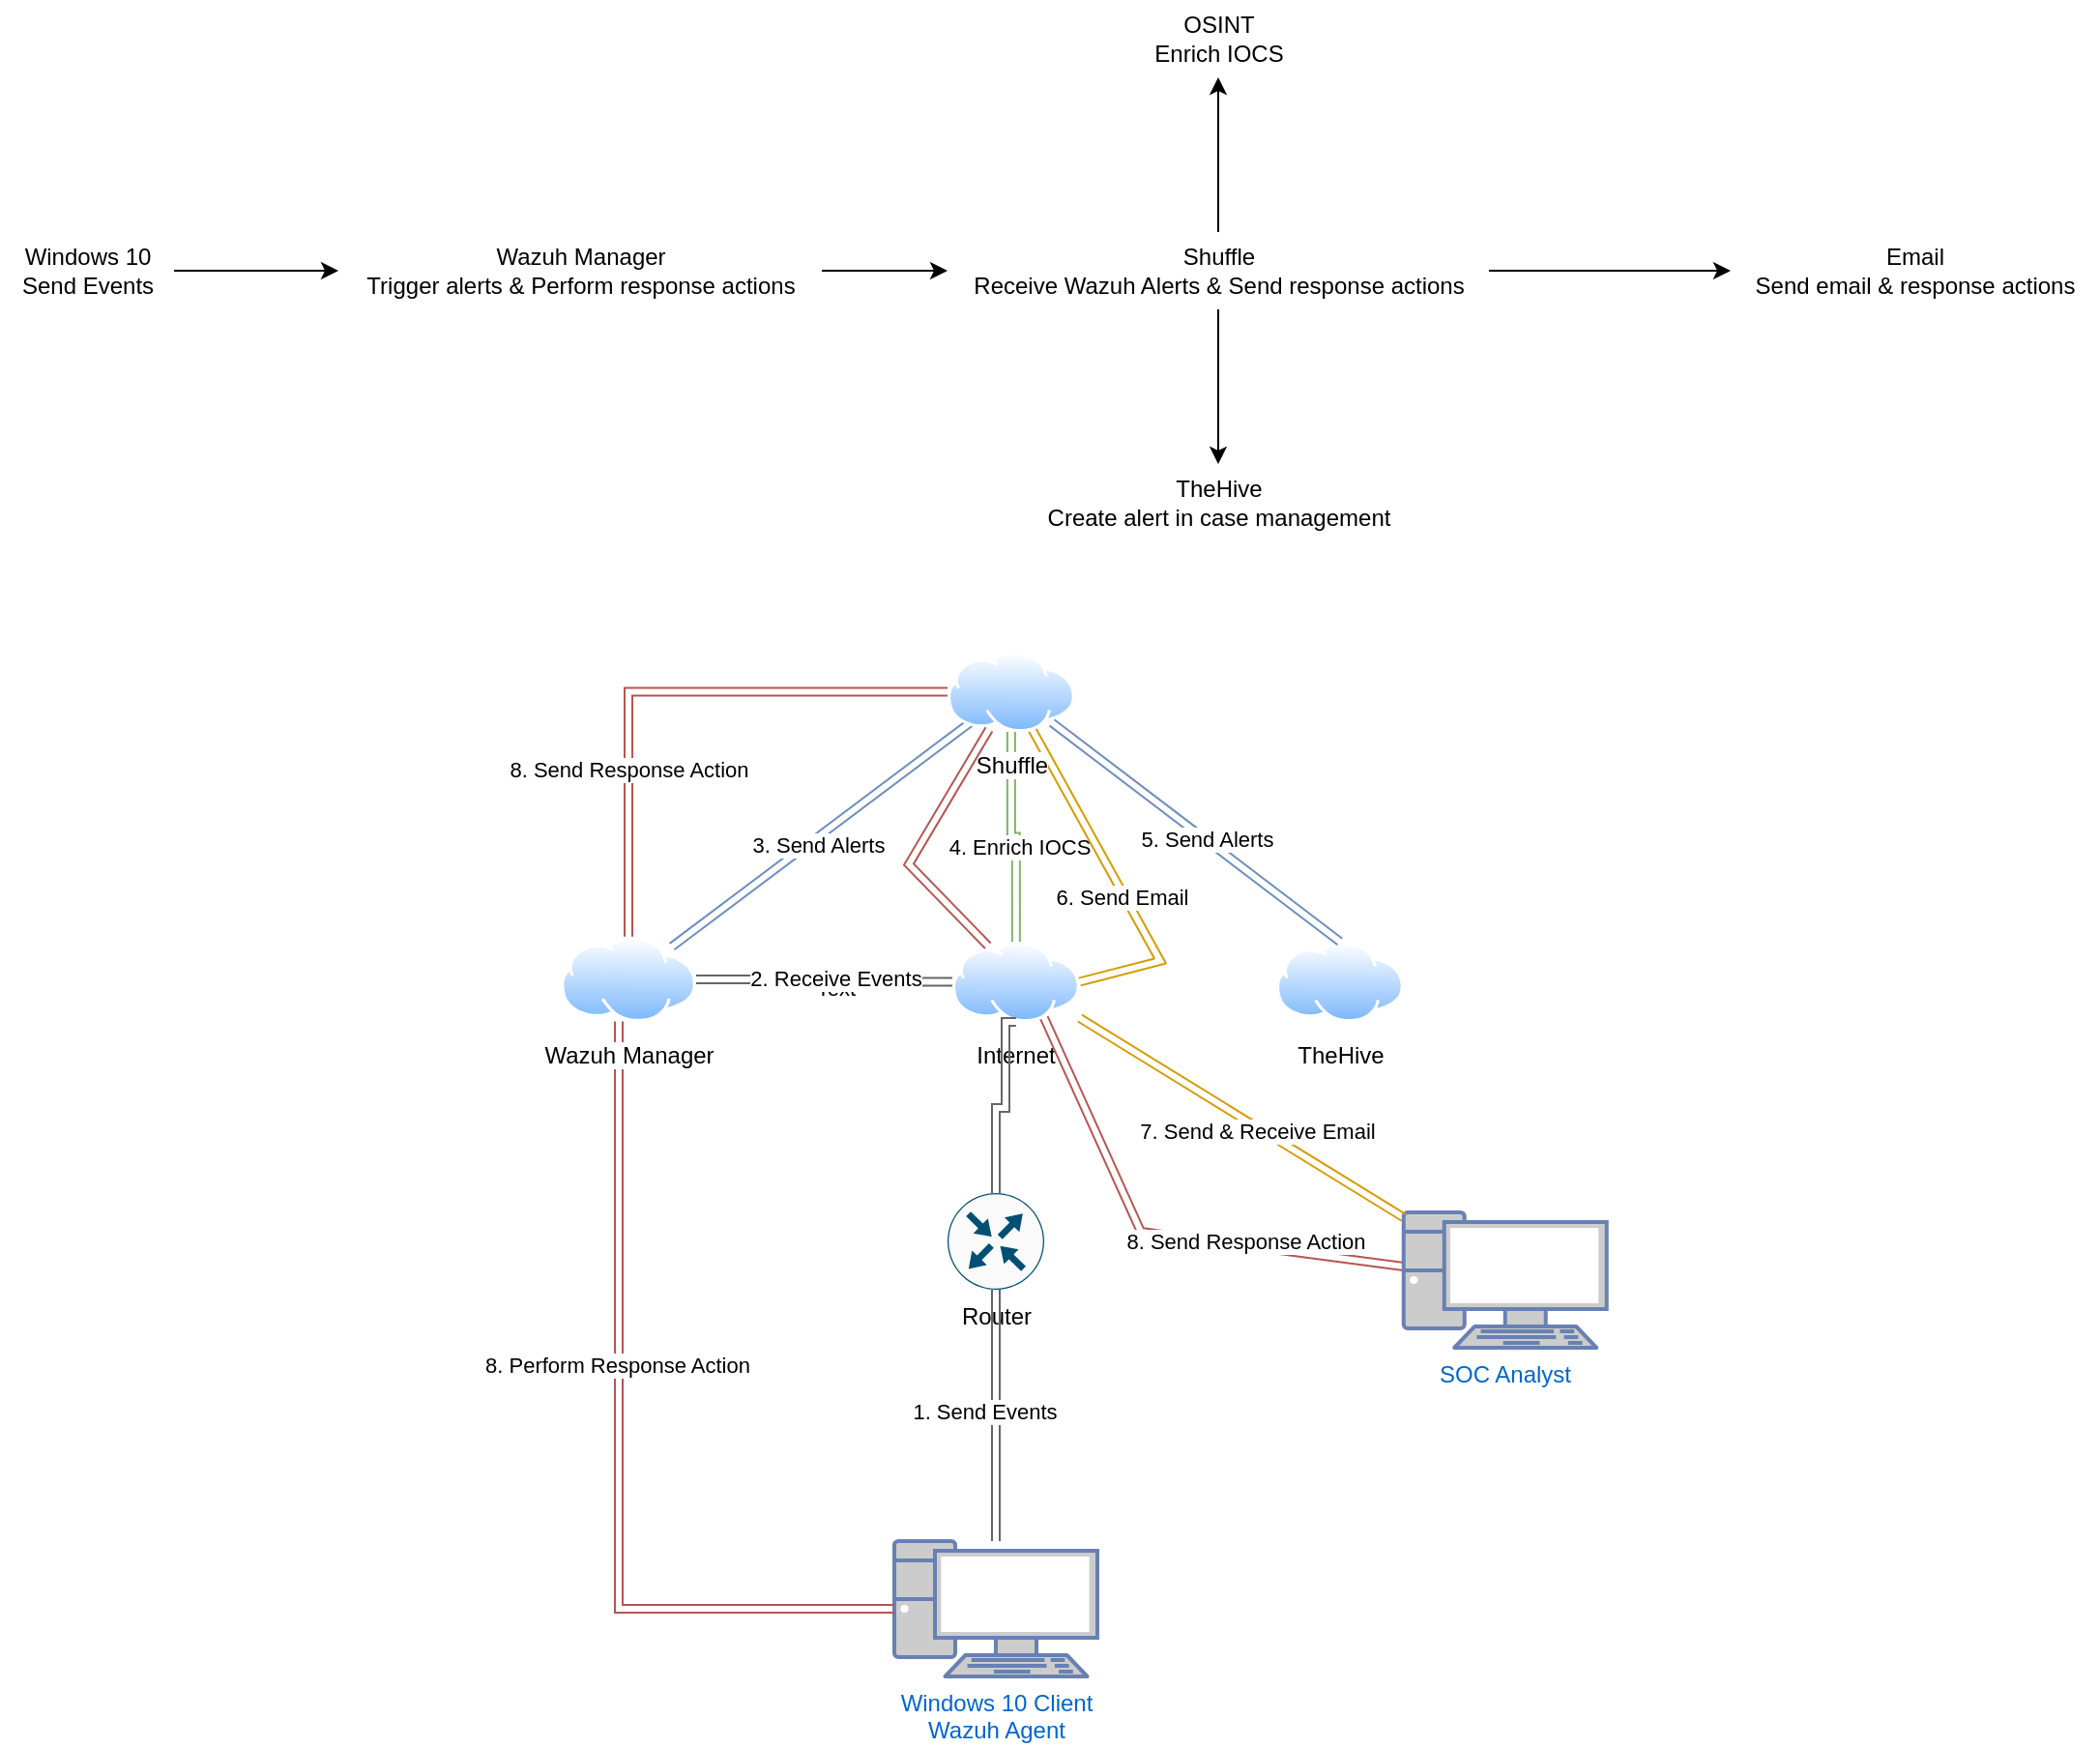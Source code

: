 <mxfile version="24.7.7">
  <diagram name="Page-1" id="orzqQbx5WV5A_1b29Oud">
    <mxGraphModel dx="2835" dy="803" grid="1" gridSize="10" guides="1" tooltips="1" connect="1" arrows="1" fold="1" page="1" pageScale="1" pageWidth="850" pageHeight="1100" math="0" shadow="0">
      <root>
        <mxCell id="0" />
        <mxCell id="1" parent="0" />
        <mxCell id="C9-p0rvXSSQucD_bhZnT-1" value="Windows 10 Client&lt;div&gt;Wazuh Agent&lt;/div&gt;" style="fontColor=#0066CC;verticalAlign=top;verticalLabelPosition=bottom;labelPosition=center;align=center;html=1;outlineConnect=0;fillColor=#CCCCCC;strokeColor=#6881B3;gradientColor=none;gradientDirection=north;strokeWidth=2;shape=mxgraph.networks.pc;" vertex="1" parent="1">
          <mxGeometry x="372.5" y="910" width="105" height="70" as="geometry" />
        </mxCell>
        <mxCell id="C9-p0rvXSSQucD_bhZnT-2" value="Router" style="sketch=0;points=[[0.5,0,0],[1,0.5,0],[0.5,1,0],[0,0.5,0],[0.145,0.145,0],[0.856,0.145,0],[0.855,0.856,0],[0.145,0.855,0]];verticalLabelPosition=bottom;html=1;verticalAlign=top;aspect=fixed;align=center;pointerEvents=1;shape=mxgraph.cisco19.rect;prIcon=router;fillColor=#FAFAFA;strokeColor=#005073;" vertex="1" parent="1">
          <mxGeometry x="400" y="730" width="50" height="50" as="geometry" />
        </mxCell>
        <mxCell id="C9-p0rvXSSQucD_bhZnT-13" style="edgeStyle=orthogonalEdgeStyle;rounded=0;orthogonalLoop=1;jettySize=auto;html=1;entryX=1;entryY=0.5;entryDx=0;entryDy=0;fillColor=#f5f5f5;strokeColor=#666666;shape=link;" edge="1" parent="1" source="C9-p0rvXSSQucD_bhZnT-3" target="C9-p0rvXSSQucD_bhZnT-4">
          <mxGeometry relative="1" as="geometry" />
        </mxCell>
        <mxCell id="C9-p0rvXSSQucD_bhZnT-14" value="Text" style="edgeLabel;html=1;align=center;verticalAlign=middle;resizable=0;points=[];" vertex="1" connectable="0" parent="C9-p0rvXSSQucD_bhZnT-13">
          <mxGeometry x="-0.086" y="3" relative="1" as="geometry">
            <mxPoint as="offset" />
          </mxGeometry>
        </mxCell>
        <mxCell id="C9-p0rvXSSQucD_bhZnT-15" value="2. Receive Events" style="edgeLabel;html=1;align=center;verticalAlign=middle;resizable=0;points=[];" vertex="1" connectable="0" parent="C9-p0rvXSSQucD_bhZnT-13">
          <mxGeometry x="-0.086" y="-2" relative="1" as="geometry">
            <mxPoint as="offset" />
          </mxGeometry>
        </mxCell>
        <mxCell id="C9-p0rvXSSQucD_bhZnT-3" value="Internet" style="image;aspect=fixed;perimeter=ellipsePerimeter;html=1;align=center;shadow=0;dashed=0;spacingTop=3;image=img/lib/active_directory/internet_cloud.svg;" vertex="1" parent="1">
          <mxGeometry x="402.5" y="600" width="65.87" height="41.5" as="geometry" />
        </mxCell>
        <mxCell id="C9-p0rvXSSQucD_bhZnT-16" style="rounded=0;orthogonalLoop=1;jettySize=auto;html=1;shape=link;fillColor=#dae8fc;strokeColor=#6c8ebf;" edge="1" parent="1" source="C9-p0rvXSSQucD_bhZnT-4" target="C9-p0rvXSSQucD_bhZnT-6">
          <mxGeometry relative="1" as="geometry" />
        </mxCell>
        <mxCell id="C9-p0rvXSSQucD_bhZnT-17" value="3. Send Alerts" style="edgeLabel;html=1;align=center;verticalAlign=middle;resizable=0;points=[];" vertex="1" connectable="0" parent="C9-p0rvXSSQucD_bhZnT-16">
          <mxGeometry x="-0.048" y="-3" relative="1" as="geometry">
            <mxPoint as="offset" />
          </mxGeometry>
        </mxCell>
        <mxCell id="C9-p0rvXSSQucD_bhZnT-33" style="edgeStyle=orthogonalEdgeStyle;rounded=0;orthogonalLoop=1;jettySize=auto;html=1;shape=link;fillColor=#f8cecc;strokeColor=#b85450;" edge="1" parent="1" source="C9-p0rvXSSQucD_bhZnT-4" target="C9-p0rvXSSQucD_bhZnT-1">
          <mxGeometry relative="1" as="geometry">
            <mxPoint x="240" y="940" as="targetPoint" />
            <Array as="points">
              <mxPoint x="230" y="945" />
            </Array>
          </mxGeometry>
        </mxCell>
        <mxCell id="C9-p0rvXSSQucD_bhZnT-34" value="8. Perform Response Action" style="edgeLabel;html=1;align=center;verticalAlign=middle;resizable=0;points=[];" vertex="1" connectable="0" parent="C9-p0rvXSSQucD_bhZnT-33">
          <mxGeometry x="-0.207" y="-1" relative="1" as="geometry">
            <mxPoint as="offset" />
          </mxGeometry>
        </mxCell>
        <mxCell id="C9-p0rvXSSQucD_bhZnT-4" value="Wazuh Manager" style="image;aspect=fixed;perimeter=ellipsePerimeter;html=1;align=center;shadow=0;dashed=0;spacingTop=3;image=img/lib/active_directory/internet_cloud.svg;" vertex="1" parent="1">
          <mxGeometry x="200" y="597.4" width="70" height="44.1" as="geometry" />
        </mxCell>
        <mxCell id="C9-p0rvXSSQucD_bhZnT-5" value="TheHive" style="image;aspect=fixed;perimeter=ellipsePerimeter;html=1;align=center;shadow=0;dashed=0;spacingTop=3;image=img/lib/active_directory/internet_cloud.svg;" vertex="1" parent="1">
          <mxGeometry x="570" y="600" width="65.87" height="41.5" as="geometry" />
        </mxCell>
        <mxCell id="C9-p0rvXSSQucD_bhZnT-18" style="edgeStyle=orthogonalEdgeStyle;rounded=0;orthogonalLoop=1;jettySize=auto;html=1;entryX=0.5;entryY=0;entryDx=0;entryDy=0;shape=link;fillColor=#d5e8d4;strokeColor=#82b366;" edge="1" parent="1" source="C9-p0rvXSSQucD_bhZnT-6" target="C9-p0rvXSSQucD_bhZnT-3">
          <mxGeometry relative="1" as="geometry" />
        </mxCell>
        <mxCell id="C9-p0rvXSSQucD_bhZnT-19" value="4. Enrich IOCS" style="edgeLabel;html=1;align=center;verticalAlign=middle;resizable=0;points=[];" vertex="1" connectable="0" parent="C9-p0rvXSSQucD_bhZnT-18">
          <mxGeometry x="0.12" y="1" relative="1" as="geometry">
            <mxPoint as="offset" />
          </mxGeometry>
        </mxCell>
        <mxCell id="C9-p0rvXSSQucD_bhZnT-20" style="rounded=0;orthogonalLoop=1;jettySize=auto;html=1;entryX=0.5;entryY=0;entryDx=0;entryDy=0;shape=link;fillColor=#dae8fc;strokeColor=#6c8ebf;" edge="1" parent="1" source="C9-p0rvXSSQucD_bhZnT-6" target="C9-p0rvXSSQucD_bhZnT-5">
          <mxGeometry relative="1" as="geometry">
            <mxPoint x="560" y="475.75" as="targetPoint" />
          </mxGeometry>
        </mxCell>
        <mxCell id="C9-p0rvXSSQucD_bhZnT-21" value="5. Send Alerts" style="edgeLabel;html=1;align=center;verticalAlign=middle;resizable=0;points=[];" vertex="1" connectable="0" parent="C9-p0rvXSSQucD_bhZnT-20">
          <mxGeometry x="0.053" relative="1" as="geometry">
            <mxPoint x="1" as="offset" />
          </mxGeometry>
        </mxCell>
        <mxCell id="C9-p0rvXSSQucD_bhZnT-23" style="rounded=0;orthogonalLoop=1;jettySize=auto;html=1;entryX=1;entryY=0.5;entryDx=0;entryDy=0;shape=link;fillColor=#ffe6cc;strokeColor=#d79b00;" edge="1" parent="1" source="C9-p0rvXSSQucD_bhZnT-6" target="C9-p0rvXSSQucD_bhZnT-3">
          <mxGeometry relative="1" as="geometry">
            <Array as="points">
              <mxPoint x="510" y="610" />
            </Array>
          </mxGeometry>
        </mxCell>
        <mxCell id="C9-p0rvXSSQucD_bhZnT-24" value="6. Send Email" style="edgeLabel;html=1;align=center;verticalAlign=middle;resizable=0;points=[];" vertex="1" connectable="0" parent="C9-p0rvXSSQucD_bhZnT-23">
          <mxGeometry x="0.089" y="-2" relative="1" as="geometry">
            <mxPoint as="offset" />
          </mxGeometry>
        </mxCell>
        <mxCell id="C9-p0rvXSSQucD_bhZnT-31" style="edgeStyle=orthogonalEdgeStyle;rounded=0;orthogonalLoop=1;jettySize=auto;html=1;entryX=0.5;entryY=0;entryDx=0;entryDy=0;fillColor=#f8cecc;strokeColor=#b85450;shape=link;" edge="1" parent="1" source="C9-p0rvXSSQucD_bhZnT-6" target="C9-p0rvXSSQucD_bhZnT-4">
          <mxGeometry relative="1" as="geometry">
            <mxPoint x="210" y="470.75" as="targetPoint" />
          </mxGeometry>
        </mxCell>
        <mxCell id="C9-p0rvXSSQucD_bhZnT-32" value="8. Send Response Action" style="edgeLabel;html=1;align=center;verticalAlign=middle;resizable=0;points=[];" vertex="1" connectable="0" parent="C9-p0rvXSSQucD_bhZnT-31">
          <mxGeometry x="0.294" y="-3" relative="1" as="geometry">
            <mxPoint x="3" y="16" as="offset" />
          </mxGeometry>
        </mxCell>
        <mxCell id="C9-p0rvXSSQucD_bhZnT-6" value="Shuffle" style="image;aspect=fixed;perimeter=ellipsePerimeter;html=1;align=center;shadow=0;dashed=0;spacingTop=3;image=img/lib/active_directory/internet_cloud.svg;" vertex="1" parent="1">
          <mxGeometry x="400" y="450" width="65.87" height="41.5" as="geometry" />
        </mxCell>
        <mxCell id="C9-p0rvXSSQucD_bhZnT-27" style="rounded=0;orthogonalLoop=1;jettySize=auto;html=1;entryX=0.75;entryY=1;entryDx=0;entryDy=0;fillColor=#f8cecc;strokeColor=#b85450;shape=link;" edge="1" parent="1" source="C9-p0rvXSSQucD_bhZnT-7" target="C9-p0rvXSSQucD_bhZnT-3">
          <mxGeometry relative="1" as="geometry">
            <Array as="points">
              <mxPoint x="500" y="750" />
            </Array>
          </mxGeometry>
        </mxCell>
        <mxCell id="C9-p0rvXSSQucD_bhZnT-29" value="8. Send Response Action" style="edgeLabel;html=1;align=center;verticalAlign=middle;resizable=0;points=[];" vertex="1" connectable="0" parent="C9-p0rvXSSQucD_bhZnT-27">
          <mxGeometry x="-0.353" y="-2" relative="1" as="geometry">
            <mxPoint as="offset" />
          </mxGeometry>
        </mxCell>
        <mxCell id="C9-p0rvXSSQucD_bhZnT-7" value="SOC Analyst" style="fontColor=#0066CC;verticalAlign=top;verticalLabelPosition=bottom;labelPosition=center;align=center;html=1;outlineConnect=0;fillColor=#CCCCCC;strokeColor=#6881B3;gradientColor=none;gradientDirection=north;strokeWidth=2;shape=mxgraph.networks.pc;" vertex="1" parent="1">
          <mxGeometry x="635.87" y="740" width="105" height="70" as="geometry" />
        </mxCell>
        <mxCell id="C9-p0rvXSSQucD_bhZnT-9" style="edgeStyle=orthogonalEdgeStyle;rounded=0;orthogonalLoop=1;jettySize=auto;html=1;exitX=0.5;exitY=1;exitDx=0;exitDy=0;exitPerimeter=0;startArrow=block;startFill=1;shape=link;fillColor=#f5f5f5;strokeColor=#666666;" edge="1" parent="1" source="C9-p0rvXSSQucD_bhZnT-2" target="C9-p0rvXSSQucD_bhZnT-1">
          <mxGeometry relative="1" as="geometry" />
        </mxCell>
        <mxCell id="C9-p0rvXSSQucD_bhZnT-11" value="1. Send Events" style="edgeLabel;html=1;align=center;verticalAlign=middle;resizable=0;points=[];" vertex="1" connectable="0" parent="C9-p0rvXSSQucD_bhZnT-9">
          <mxGeometry x="-0.006" y="-3" relative="1" as="geometry">
            <mxPoint x="-3" y="-2" as="offset" />
          </mxGeometry>
        </mxCell>
        <mxCell id="C9-p0rvXSSQucD_bhZnT-12" style="edgeStyle=orthogonalEdgeStyle;rounded=0;orthogonalLoop=1;jettySize=auto;html=1;entryX=0.5;entryY=1;entryDx=0;entryDy=0;shape=link;fillColor=#f5f5f5;strokeColor=#666666;" edge="1" parent="1" source="C9-p0rvXSSQucD_bhZnT-2" target="C9-p0rvXSSQucD_bhZnT-3">
          <mxGeometry relative="1" as="geometry">
            <Array as="points">
              <mxPoint x="425" y="686" />
              <mxPoint x="430" y="686" />
              <mxPoint x="430" y="642" />
            </Array>
          </mxGeometry>
        </mxCell>
        <mxCell id="C9-p0rvXSSQucD_bhZnT-25" style="rounded=0;orthogonalLoop=1;jettySize=auto;html=1;entryX=1.001;entryY=0.953;entryDx=0;entryDy=0;entryPerimeter=0;shape=link;fillColor=#ffe6cc;strokeColor=#d79b00;" edge="1" parent="1" source="C9-p0rvXSSQucD_bhZnT-7" target="C9-p0rvXSSQucD_bhZnT-3">
          <mxGeometry relative="1" as="geometry" />
        </mxCell>
        <mxCell id="C9-p0rvXSSQucD_bhZnT-26" value="7. Send &amp;amp; Receive Email" style="edgeLabel;html=1;align=center;verticalAlign=middle;resizable=0;points=[];" vertex="1" connectable="0" parent="C9-p0rvXSSQucD_bhZnT-25">
          <mxGeometry x="-0.088" y="2" relative="1" as="geometry">
            <mxPoint x="1" as="offset" />
          </mxGeometry>
        </mxCell>
        <mxCell id="C9-p0rvXSSQucD_bhZnT-30" style="rounded=0;orthogonalLoop=1;jettySize=auto;html=1;entryX=0.25;entryY=0;entryDx=0;entryDy=0;shape=link;fillColor=#f8cecc;strokeColor=#b85450;" edge="1" parent="1" source="C9-p0rvXSSQucD_bhZnT-6" target="C9-p0rvXSSQucD_bhZnT-3">
          <mxGeometry relative="1" as="geometry">
            <Array as="points">
              <mxPoint x="380" y="560" />
            </Array>
          </mxGeometry>
        </mxCell>
        <mxCell id="C9-p0rvXSSQucD_bhZnT-37" value="" style="edgeStyle=orthogonalEdgeStyle;rounded=0;orthogonalLoop=1;jettySize=auto;html=1;" edge="1" parent="1" source="C9-p0rvXSSQucD_bhZnT-35" target="C9-p0rvXSSQucD_bhZnT-36">
          <mxGeometry relative="1" as="geometry">
            <Array as="points" />
          </mxGeometry>
        </mxCell>
        <mxCell id="C9-p0rvXSSQucD_bhZnT-35" value="Windows 10&lt;div&gt;Send Events&lt;/div&gt;" style="text;html=1;align=center;verticalAlign=middle;resizable=0;points=[];autosize=1;strokeColor=none;fillColor=none;" vertex="1" parent="1">
          <mxGeometry x="-90" y="233" width="90" height="40" as="geometry" />
        </mxCell>
        <mxCell id="C9-p0rvXSSQucD_bhZnT-39" value="" style="edgeStyle=orthogonalEdgeStyle;rounded=0;orthogonalLoop=1;jettySize=auto;html=1;" edge="1" parent="1" source="C9-p0rvXSSQucD_bhZnT-36" target="C9-p0rvXSSQucD_bhZnT-38">
          <mxGeometry relative="1" as="geometry" />
        </mxCell>
        <mxCell id="C9-p0rvXSSQucD_bhZnT-36" value="Wazuh Manager&lt;div&gt;Trigger alerts &amp;amp; Perform response actions&lt;/div&gt;" style="text;html=1;align=center;verticalAlign=middle;resizable=0;points=[];autosize=1;strokeColor=none;fillColor=none;" vertex="1" parent="1">
          <mxGeometry x="85" y="233" width="250" height="40" as="geometry" />
        </mxCell>
        <mxCell id="C9-p0rvXSSQucD_bhZnT-41" value="" style="edgeStyle=orthogonalEdgeStyle;rounded=0;orthogonalLoop=1;jettySize=auto;html=1;" edge="1" parent="1" source="C9-p0rvXSSQucD_bhZnT-38" target="C9-p0rvXSSQucD_bhZnT-40">
          <mxGeometry relative="1" as="geometry" />
        </mxCell>
        <mxCell id="C9-p0rvXSSQucD_bhZnT-43" value="" style="edgeStyle=orthogonalEdgeStyle;rounded=0;orthogonalLoop=1;jettySize=auto;html=1;" edge="1" parent="1" source="C9-p0rvXSSQucD_bhZnT-38" target="C9-p0rvXSSQucD_bhZnT-42">
          <mxGeometry relative="1" as="geometry" />
        </mxCell>
        <mxCell id="C9-p0rvXSSQucD_bhZnT-45" value="" style="edgeStyle=orthogonalEdgeStyle;rounded=0;orthogonalLoop=1;jettySize=auto;html=1;" edge="1" parent="1" source="C9-p0rvXSSQucD_bhZnT-38" target="C9-p0rvXSSQucD_bhZnT-44">
          <mxGeometry relative="1" as="geometry" />
        </mxCell>
        <mxCell id="C9-p0rvXSSQucD_bhZnT-38" value="Shuffle&lt;div&gt;Receive Wazuh Alerts &amp;amp; Send response actions&lt;/div&gt;" style="text;html=1;align=center;verticalAlign=middle;resizable=0;points=[];autosize=1;strokeColor=none;fillColor=none;" vertex="1" parent="1">
          <mxGeometry x="400" y="233" width="280" height="40" as="geometry" />
        </mxCell>
        <mxCell id="C9-p0rvXSSQucD_bhZnT-40" value="OSINT&lt;div&gt;Enrich IOCS&lt;/div&gt;" style="text;html=1;align=center;verticalAlign=middle;resizable=0;points=[];autosize=1;strokeColor=none;fillColor=none;" vertex="1" parent="1">
          <mxGeometry x="495" y="113" width="90" height="40" as="geometry" />
        </mxCell>
        <mxCell id="C9-p0rvXSSQucD_bhZnT-42" value="TheHive&lt;div&gt;Create alert in case management&lt;/div&gt;" style="text;html=1;align=center;verticalAlign=middle;resizable=0;points=[];autosize=1;strokeColor=none;fillColor=none;" vertex="1" parent="1">
          <mxGeometry x="440" y="353" width="200" height="40" as="geometry" />
        </mxCell>
        <mxCell id="C9-p0rvXSSQucD_bhZnT-44" value="Email&lt;div&gt;Send email &amp;amp; response actions&lt;/div&gt;" style="text;html=1;align=center;verticalAlign=middle;resizable=0;points=[];autosize=1;strokeColor=none;fillColor=none;" vertex="1" parent="1">
          <mxGeometry x="805" y="233" width="190" height="40" as="geometry" />
        </mxCell>
      </root>
    </mxGraphModel>
  </diagram>
</mxfile>
